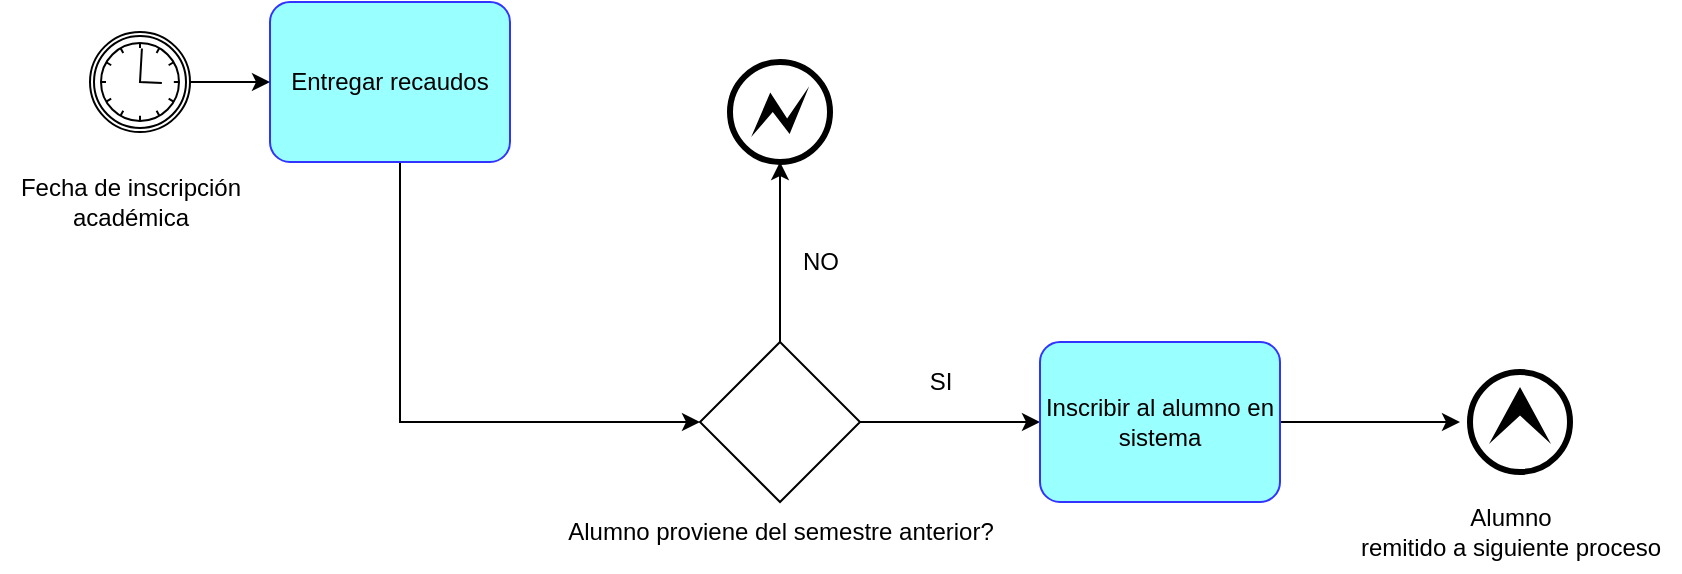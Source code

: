 <mxfile version="20.8.16" type="device"><diagram name="Page-1" id="CNKVlVKB79y3r8TFZO0U"><mxGraphModel dx="835" dy="653" grid="1" gridSize="10" guides="1" tooltips="1" connect="1" arrows="1" fold="1" page="1" pageScale="1" pageWidth="850" pageHeight="1100" math="0" shadow="0"><root><mxCell id="0"/><mxCell id="1" parent="0"/><mxCell id="m-dwxdCNsQ4-c1EW6-wX-51" style="edgeStyle=orthogonalEdgeStyle;rounded=0;orthogonalLoop=1;jettySize=auto;html=1;entryX=0;entryY=0.5;entryDx=0;entryDy=0;" edge="1" parent="1" source="m-dwxdCNsQ4-c1EW6-wX-1" target="m-dwxdCNsQ4-c1EW6-wX-50"><mxGeometry relative="1" as="geometry"><mxPoint x="215" y="290.0" as="targetPoint"/><Array as="points"><mxPoint x="220" y="280"/></Array></mxGeometry></mxCell><mxCell id="m-dwxdCNsQ4-c1EW6-wX-1" value="Entregar recaudos" style="points=[[0.25,0,0],[0.5,0,0],[0.75,0,0],[1,0.25,0],[1,0.5,0],[1,0.75,0],[0.75,1,0],[0.5,1,0],[0.25,1,0],[0,0.75,0],[0,0.5,0],[0,0.25,0]];shape=mxgraph.bpmn.task;whiteSpace=wrap;rectStyle=rounded;size=10;html=1;taskMarker=abstract;strokeColor=#3333FF;fillColor=#99FFFF;" vertex="1" parent="1"><mxGeometry x="155" y="70" width="120" height="80" as="geometry"/></mxCell><mxCell id="m-dwxdCNsQ4-c1EW6-wX-47" style="edgeStyle=orthogonalEdgeStyle;rounded=0;orthogonalLoop=1;jettySize=auto;html=1;entryX=0;entryY=0.5;entryDx=0;entryDy=0;entryPerimeter=0;" edge="1" parent="1" source="m-dwxdCNsQ4-c1EW6-wX-46" target="m-dwxdCNsQ4-c1EW6-wX-1"><mxGeometry relative="1" as="geometry"/></mxCell><mxCell id="m-dwxdCNsQ4-c1EW6-wX-46" value="" style="points=[[0.145,0.145,0],[0.5,0,0],[0.855,0.145,0],[1,0.5,0],[0.855,0.855,0],[0.5,1,0],[0.145,0.855,0],[0,0.5,0]];shape=mxgraph.bpmn.event;html=1;verticalLabelPosition=bottom;labelBackgroundColor=#ffffff;verticalAlign=top;align=center;perimeter=ellipsePerimeter;outlineConnect=0;aspect=fixed;outline=catching;symbol=timer;strokeColor=#000000;fillColor=#FFFFFF;" vertex="1" parent="1"><mxGeometry x="65" y="85" width="50" height="50" as="geometry"/></mxCell><mxCell id="m-dwxdCNsQ4-c1EW6-wX-48" value="Fecha de inscripción&lt;br&gt;académica" style="text;html=1;align=center;verticalAlign=middle;resizable=0;points=[];autosize=1;strokeColor=none;fillColor=none;" vertex="1" parent="1"><mxGeometry x="20" y="150" width="130" height="40" as="geometry"/></mxCell><mxCell id="m-dwxdCNsQ4-c1EW6-wX-56" style="edgeStyle=orthogonalEdgeStyle;rounded=0;orthogonalLoop=1;jettySize=auto;html=1;entryX=0;entryY=0.5;entryDx=0;entryDy=0;entryPerimeter=0;" edge="1" parent="1" source="m-dwxdCNsQ4-c1EW6-wX-50" target="m-dwxdCNsQ4-c1EW6-wX-54"><mxGeometry relative="1" as="geometry"/></mxCell><mxCell id="m-dwxdCNsQ4-c1EW6-wX-59" style="edgeStyle=orthogonalEdgeStyle;rounded=0;orthogonalLoop=1;jettySize=auto;html=1;entryX=0.5;entryY=1;entryDx=0;entryDy=0;entryPerimeter=0;" edge="1" parent="1" source="m-dwxdCNsQ4-c1EW6-wX-50"><mxGeometry relative="1" as="geometry"><mxPoint x="410" y="150.0" as="targetPoint"/></mxGeometry></mxCell><mxCell id="m-dwxdCNsQ4-c1EW6-wX-50" value="" style="rhombus;whiteSpace=wrap;html=1;strokeColor=#000000;fillColor=#FFFFFF;" vertex="1" parent="1"><mxGeometry x="370" y="240" width="80" height="80" as="geometry"/></mxCell><mxCell id="m-dwxdCNsQ4-c1EW6-wX-57" style="edgeStyle=orthogonalEdgeStyle;rounded=0;orthogonalLoop=1;jettySize=auto;html=1;entryX=0;entryY=0.5;entryDx=0;entryDy=0;entryPerimeter=0;" edge="1" parent="1" source="m-dwxdCNsQ4-c1EW6-wX-54"><mxGeometry relative="1" as="geometry"><mxPoint x="750" y="280.0" as="targetPoint"/></mxGeometry></mxCell><mxCell id="m-dwxdCNsQ4-c1EW6-wX-54" value="Inscribir al alumno en sistema" style="points=[[0.25,0,0],[0.5,0,0],[0.75,0,0],[1,0.25,0],[1,0.5,0],[1,0.75,0],[0.75,1,0],[0.5,1,0],[0.25,1,0],[0,0.75,0],[0,0.5,0],[0,0.25,0]];shape=mxgraph.bpmn.task;whiteSpace=wrap;rectStyle=rounded;size=10;html=1;taskMarker=abstract;strokeColor=#3333FF;fillColor=#99FFFF;" vertex="1" parent="1"><mxGeometry x="540" y="240" width="120" height="80" as="geometry"/></mxCell><mxCell id="m-dwxdCNsQ4-c1EW6-wX-58" value="Alumno proviene del semestre anterior?" style="text;html=1;align=center;verticalAlign=middle;resizable=0;points=[];autosize=1;strokeColor=none;fillColor=none;" vertex="1" parent="1"><mxGeometry x="290" y="320" width="240" height="30" as="geometry"/></mxCell><mxCell id="m-dwxdCNsQ4-c1EW6-wX-60" value="NO" style="text;html=1;align=center;verticalAlign=middle;resizable=0;points=[];autosize=1;strokeColor=none;fillColor=none;" vertex="1" parent="1"><mxGeometry x="410" y="185" width="40" height="30" as="geometry"/></mxCell><mxCell id="m-dwxdCNsQ4-c1EW6-wX-61" value="SI" style="text;html=1;align=center;verticalAlign=middle;resizable=0;points=[];autosize=1;strokeColor=none;fillColor=none;" vertex="1" parent="1"><mxGeometry x="475" y="245" width="30" height="30" as="geometry"/></mxCell><mxCell id="m-dwxdCNsQ4-c1EW6-wX-64" value="Alumno&lt;br&gt;remitido a siguiente proceso" style="text;html=1;align=center;verticalAlign=middle;resizable=0;points=[];autosize=1;strokeColor=none;fillColor=none;" vertex="1" parent="1"><mxGeometry x="690" y="315" width="170" height="40" as="geometry"/></mxCell><mxCell id="m-dwxdCNsQ4-c1EW6-wX-66" value="" style="points=[[0.145,0.145,0],[0.5,0,0],[0.855,0.145,0],[1,0.5,0],[0.855,0.855,0],[0.5,1,0],[0.145,0.855,0],[0,0.5,0]];shape=mxgraph.bpmn.event;html=1;verticalLabelPosition=bottom;labelBackgroundColor=#ffffff;verticalAlign=top;align=center;perimeter=ellipsePerimeter;outlineConnect=0;aspect=fixed;outline=end;symbol=escalation;strokeColor=#000000;fillColor=#FFFFFF;" vertex="1" parent="1"><mxGeometry x="755" y="255" width="50" height="50" as="geometry"/></mxCell><mxCell id="m-dwxdCNsQ4-c1EW6-wX-67" value="" style="points=[[0.145,0.145,0],[0.5,0,0],[0.855,0.145,0],[1,0.5,0],[0.855,0.855,0],[0.5,1,0],[0.145,0.855,0],[0,0.5,0]];shape=mxgraph.bpmn.event;html=1;verticalLabelPosition=bottom;labelBackgroundColor=#ffffff;verticalAlign=top;align=center;perimeter=ellipsePerimeter;outlineConnect=0;aspect=fixed;outline=end;symbol=error;strokeColor=#000000;fillColor=#FFFFFF;" vertex="1" parent="1"><mxGeometry x="385" y="100" width="50" height="50" as="geometry"/></mxCell></root></mxGraphModel></diagram></mxfile>